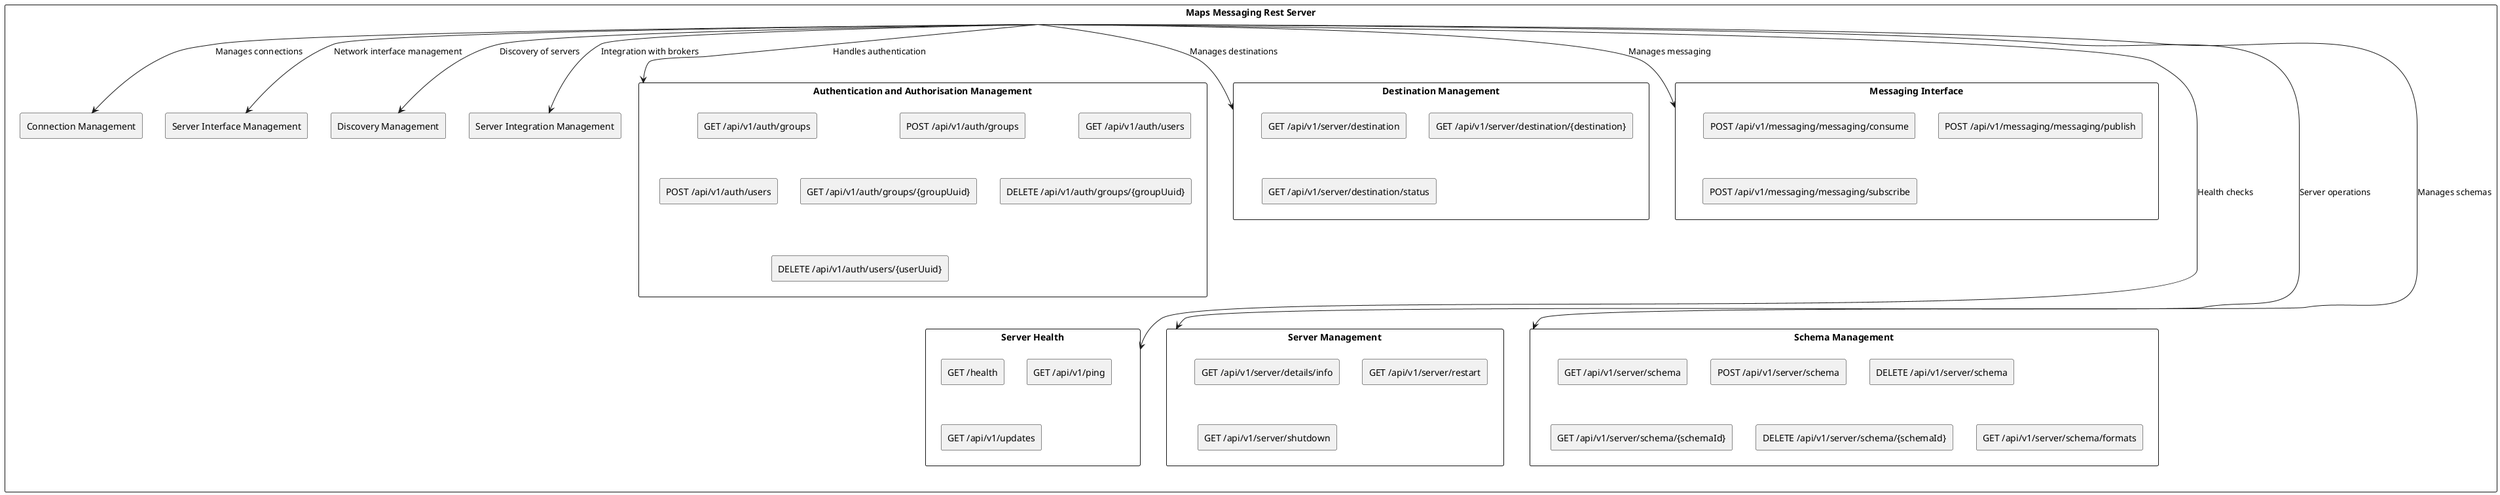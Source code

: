 @startuml

skinparam componentStyle rectangle

component "Maps Messaging Rest Server" as MMRS {

  component "Authentication and Authorisation Management" as Auth {
    [GET /api/v1/auth/groups]
    [POST /api/v1/auth/groups]
    [GET /api/v1/auth/users]
    [POST /api/v1/auth/users]
    [GET /api/v1/auth/groups/{groupUuid}]
    [DELETE /api/v1/auth/groups/{groupUuid}]
    [DELETE /api/v1/auth/users/{userUuid}]
  }

  component "Destination Management" as DestMgmt {
    [GET /api/v1/server/destination]
    [GET /api/v1/server/destination/{destination}]
    [GET /api/v1/server/destination/status]
  }

  component "Messaging Interface" as Messaging {
    [POST /api/v1/messaging/messaging/consume]
    [POST /api/v1/messaging/messaging/publish]
    [POST /api/v1/messaging/messaging/subscribe]
  }

  component "Server Health" as Health {
    [GET /health]
    [GET /api/v1/ping]
    [GET /api/v1/updates]
  }

  component "Server Management" as ServerMgmt {
    [GET /api/v1/server/details/info]
    [GET /api/v1/server/restart]
    [GET /api/v1/server/shutdown]
  }

  component "Schema Management" as SchemaMgmt {
    [GET /api/v1/server/schema]
    [POST /api/v1/server/schema]
    [DELETE /api/v1/server/schema]
    [GET /api/v1/server/schema/{schemaId}]
    [DELETE /api/v1/server/schema/{schemaId}]
    [GET /api/v1/server/schema/formats]
  }

  component "Connection Management" as ConnMgmt
  component "Server Interface Management" as InterfaceMgmt
  component "Discovery Management" as DiscoveryMgmt
  component "Server Integration Management" as IntegrationMgmt

  MMRS --> Auth : Handles authentication
  MMRS --> DestMgmt : Manages destinations
  MMRS --> Messaging : Manages messaging
  MMRS --> Health : Health checks
  MMRS --> ServerMgmt : Server operations
  MMRS --> SchemaMgmt : Manages schemas
  MMRS --> ConnMgmt : Manages connections
  MMRS --> InterfaceMgmt : Network interface management
  MMRS --> DiscoveryMgmt : Discovery of servers
  MMRS --> IntegrationMgmt : Integration with brokers

}

@enduml

